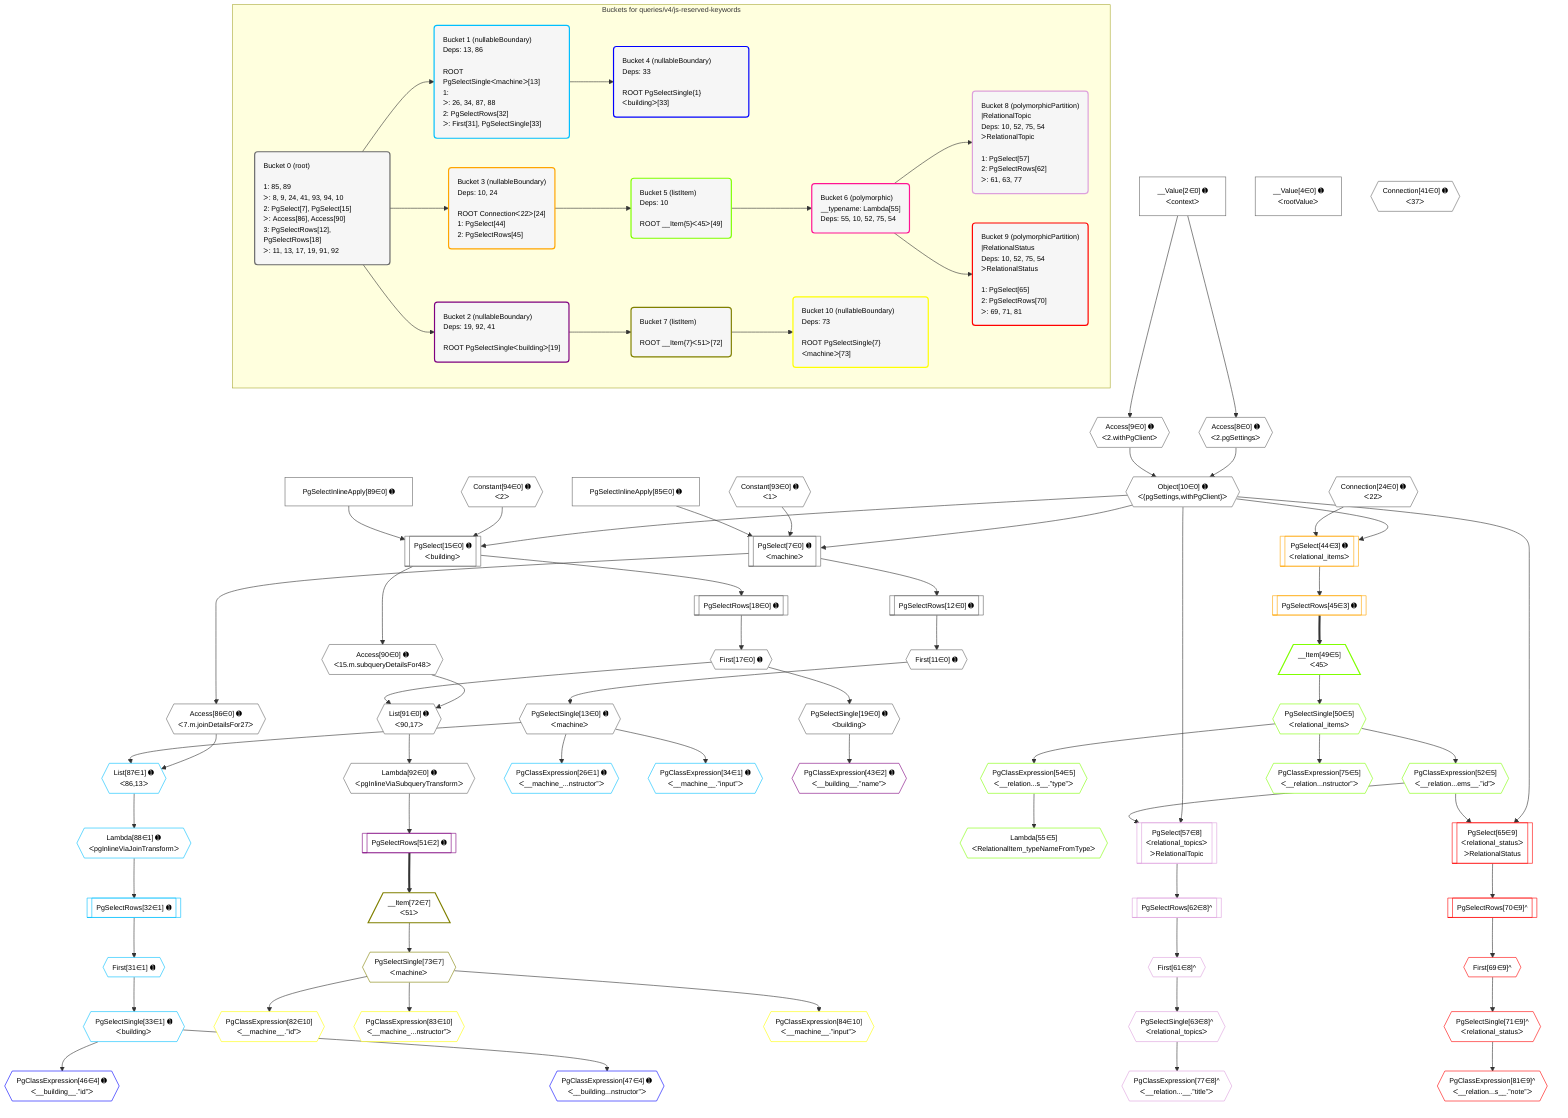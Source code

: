 %%{init: {'themeVariables': { 'fontSize': '12px'}}}%%
graph TD
    classDef path fill:#eee,stroke:#000,color:#000
    classDef plan fill:#fff,stroke-width:1px,color:#000
    classDef itemplan fill:#fff,stroke-width:2px,color:#000
    classDef unbatchedplan fill:#dff,stroke-width:1px,color:#000
    classDef sideeffectplan fill:#fcc,stroke-width:2px,color:#000
    classDef bucket fill:#f6f6f6,color:#000,stroke-width:2px,text-align:left

    subgraph "Buckets for queries/v4/js-reserved-keywords"
    Bucket0("Bucket 0 (root)<br /><br />1: 85, 89<br />ᐳ: 8, 9, 24, 41, 93, 94, 10<br />2: PgSelect[7], PgSelect[15]<br />ᐳ: Access[86], Access[90]<br />3: PgSelectRows[12], PgSelectRows[18]<br />ᐳ: 11, 13, 17, 19, 91, 92"):::bucket
    Bucket1("Bucket 1 (nullableBoundary)<br />Deps: 13, 86<br /><br />ROOT PgSelectSingleᐸmachineᐳ[13]<br />1: <br />ᐳ: 26, 34, 87, 88<br />2: PgSelectRows[32]<br />ᐳ: First[31], PgSelectSingle[33]"):::bucket
    Bucket2("Bucket 2 (nullableBoundary)<br />Deps: 19, 92, 41<br /><br />ROOT PgSelectSingleᐸbuildingᐳ[19]"):::bucket
    Bucket3("Bucket 3 (nullableBoundary)<br />Deps: 10, 24<br /><br />ROOT Connectionᐸ22ᐳ[24]<br />1: PgSelect[44]<br />2: PgSelectRows[45]"):::bucket
    Bucket4("Bucket 4 (nullableBoundary)<br />Deps: 33<br /><br />ROOT PgSelectSingle{1}ᐸbuildingᐳ[33]"):::bucket
    Bucket5("Bucket 5 (listItem)<br />Deps: 10<br /><br />ROOT __Item{5}ᐸ45ᐳ[49]"):::bucket
    Bucket6("Bucket 6 (polymorphic)<br />__typename: Lambda[55]<br />Deps: 55, 10, 52, 75, 54"):::bucket
    Bucket7("Bucket 7 (listItem)<br /><br />ROOT __Item{7}ᐸ51ᐳ[72]"):::bucket
    Bucket8("Bucket 8 (polymorphicPartition)<br />|RelationalTopic<br />Deps: 10, 52, 75, 54<br />ᐳRelationalTopic<br /><br />1: PgSelect[57]<br />2: PgSelectRows[62]<br />ᐳ: 61, 63, 77"):::bucket
    Bucket9("Bucket 9 (polymorphicPartition)<br />|RelationalStatus<br />Deps: 10, 52, 75, 54<br />ᐳRelationalStatus<br /><br />1: PgSelect[65]<br />2: PgSelectRows[70]<br />ᐳ: 69, 71, 81"):::bucket
    Bucket10("Bucket 10 (nullableBoundary)<br />Deps: 73<br /><br />ROOT PgSelectSingle{7}ᐸmachineᐳ[73]"):::bucket
    end
    Bucket0 --> Bucket1 & Bucket2 & Bucket3
    Bucket1 --> Bucket4
    Bucket2 --> Bucket7
    Bucket3 --> Bucket5
    Bucket5 --> Bucket6
    Bucket6 --> Bucket8 & Bucket9
    Bucket7 --> Bucket10

    %% plan dependencies
    PgSelect7[["PgSelect[7∈0] ➊<br />ᐸmachineᐳ"]]:::plan
    Object10{{"Object[10∈0] ➊<br />ᐸ{pgSettings,withPgClient}ᐳ"}}:::plan
    Constant93{{"Constant[93∈0] ➊<br />ᐸ1ᐳ"}}:::plan
    PgSelectInlineApply85["PgSelectInlineApply[85∈0] ➊"]:::plan
    Object10 & Constant93 & PgSelectInlineApply85 --> PgSelect7
    PgSelect15[["PgSelect[15∈0] ➊<br />ᐸbuildingᐳ"]]:::plan
    Constant94{{"Constant[94∈0] ➊<br />ᐸ2ᐳ"}}:::plan
    PgSelectInlineApply89["PgSelectInlineApply[89∈0] ➊"]:::plan
    Object10 & Constant94 & PgSelectInlineApply89 --> PgSelect15
    Access8{{"Access[8∈0] ➊<br />ᐸ2.pgSettingsᐳ"}}:::plan
    Access9{{"Access[9∈0] ➊<br />ᐸ2.withPgClientᐳ"}}:::plan
    Access8 & Access9 --> Object10
    List91{{"List[91∈0] ➊<br />ᐸ90,17ᐳ"}}:::plan
    Access90{{"Access[90∈0] ➊<br />ᐸ15.m.subqueryDetailsFor48ᐳ"}}:::plan
    First17{{"First[17∈0] ➊"}}:::plan
    Access90 & First17 --> List91
    __Value2["__Value[2∈0] ➊<br />ᐸcontextᐳ"]:::plan
    __Value2 --> Access8
    __Value2 --> Access9
    First11{{"First[11∈0] ➊"}}:::plan
    PgSelectRows12[["PgSelectRows[12∈0] ➊"]]:::plan
    PgSelectRows12 --> First11
    PgSelect7 --> PgSelectRows12
    PgSelectSingle13{{"PgSelectSingle[13∈0] ➊<br />ᐸmachineᐳ"}}:::plan
    First11 --> PgSelectSingle13
    PgSelectRows18[["PgSelectRows[18∈0] ➊"]]:::plan
    PgSelectRows18 --> First17
    PgSelect15 --> PgSelectRows18
    PgSelectSingle19{{"PgSelectSingle[19∈0] ➊<br />ᐸbuildingᐳ"}}:::plan
    First17 --> PgSelectSingle19
    Access86{{"Access[86∈0] ➊<br />ᐸ7.m.joinDetailsFor27ᐳ"}}:::plan
    PgSelect7 --> Access86
    PgSelect15 --> Access90
    Lambda92{{"Lambda[92∈0] ➊<br />ᐸpgInlineViaSubqueryTransformᐳ"}}:::plan
    List91 --> Lambda92
    __Value4["__Value[4∈0] ➊<br />ᐸrootValueᐳ"]:::plan
    Connection24{{"Connection[24∈0] ➊<br />ᐸ22ᐳ"}}:::plan
    Connection41{{"Connection[41∈0] ➊<br />ᐸ37ᐳ"}}:::plan
    List87{{"List[87∈1] ➊<br />ᐸ86,13ᐳ"}}:::plan
    Access86 & PgSelectSingle13 --> List87
    PgClassExpression26{{"PgClassExpression[26∈1] ➊<br />ᐸ__machine_...nstructor”ᐳ"}}:::plan
    PgSelectSingle13 --> PgClassExpression26
    First31{{"First[31∈1] ➊"}}:::plan
    PgSelectRows32[["PgSelectRows[32∈1] ➊"]]:::plan
    PgSelectRows32 --> First31
    Lambda88{{"Lambda[88∈1] ➊<br />ᐸpgInlineViaJoinTransformᐳ"}}:::plan
    Lambda88 --> PgSelectRows32
    PgSelectSingle33{{"PgSelectSingle[33∈1] ➊<br />ᐸbuildingᐳ"}}:::plan
    First31 --> PgSelectSingle33
    PgClassExpression34{{"PgClassExpression[34∈1] ➊<br />ᐸ__machine__.”input”ᐳ"}}:::plan
    PgSelectSingle13 --> PgClassExpression34
    List87 --> Lambda88
    PgClassExpression46{{"PgClassExpression[46∈4] ➊<br />ᐸ__building__.”id”ᐳ"}}:::plan
    PgSelectSingle33 --> PgClassExpression46
    PgClassExpression47{{"PgClassExpression[47∈4] ➊<br />ᐸ__building...nstructor”ᐳ"}}:::plan
    PgSelectSingle33 --> PgClassExpression47
    PgClassExpression43{{"PgClassExpression[43∈2] ➊<br />ᐸ__building__.”name”ᐳ"}}:::plan
    PgSelectSingle19 --> PgClassExpression43
    PgSelectRows51[["PgSelectRows[51∈2] ➊"]]:::plan
    Lambda92 --> PgSelectRows51
    __Item72[/"__Item[72∈7]<br />ᐸ51ᐳ"\]:::itemplan
    PgSelectRows51 ==> __Item72
    PgSelectSingle73{{"PgSelectSingle[73∈7]<br />ᐸmachineᐳ"}}:::plan
    __Item72 --> PgSelectSingle73
    PgClassExpression82{{"PgClassExpression[82∈10]<br />ᐸ__machine__.”id”ᐳ"}}:::plan
    PgSelectSingle73 --> PgClassExpression82
    PgClassExpression83{{"PgClassExpression[83∈10]<br />ᐸ__machine_...nstructor”ᐳ"}}:::plan
    PgSelectSingle73 --> PgClassExpression83
    PgClassExpression84{{"PgClassExpression[84∈10]<br />ᐸ__machine__.”input”ᐳ"}}:::plan
    PgSelectSingle73 --> PgClassExpression84
    PgSelect44[["PgSelect[44∈3] ➊<br />ᐸrelational_itemsᐳ"]]:::plan
    Object10 & Connection24 --> PgSelect44
    PgSelectRows45[["PgSelectRows[45∈3] ➊"]]:::plan
    PgSelect44 --> PgSelectRows45
    __Item49[/"__Item[49∈5]<br />ᐸ45ᐳ"\]:::itemplan
    PgSelectRows45 ==> __Item49
    PgSelectSingle50{{"PgSelectSingle[50∈5]<br />ᐸrelational_itemsᐳ"}}:::plan
    __Item49 --> PgSelectSingle50
    PgClassExpression52{{"PgClassExpression[52∈5]<br />ᐸ__relation...ems__.”id”ᐳ"}}:::plan
    PgSelectSingle50 --> PgClassExpression52
    PgClassExpression54{{"PgClassExpression[54∈5]<br />ᐸ__relation...s__.”type”ᐳ"}}:::plan
    PgSelectSingle50 --> PgClassExpression54
    Lambda55{{"Lambda[55∈5]<br />ᐸRelationalItem_typeNameFromTypeᐳ"}}:::plan
    PgClassExpression54 --> Lambda55
    PgClassExpression75{{"PgClassExpression[75∈5]<br />ᐸ__relation...nstructor”ᐳ"}}:::plan
    PgSelectSingle50 --> PgClassExpression75
    PgSelect57[["PgSelect[57∈8]<br />ᐸrelational_topicsᐳ<br />ᐳRelationalTopic"]]:::plan
    Object10 & PgClassExpression52 --> PgSelect57
    First61{{"First[61∈8]^"}}:::plan
    PgSelectRows62[["PgSelectRows[62∈8]^"]]:::plan
    PgSelectRows62 --> First61
    PgSelect57 --> PgSelectRows62
    PgSelectSingle63{{"PgSelectSingle[63∈8]^<br />ᐸrelational_topicsᐳ"}}:::plan
    First61 --> PgSelectSingle63
    PgClassExpression77{{"PgClassExpression[77∈8]^<br />ᐸ__relation...__.”title”ᐳ"}}:::plan
    PgSelectSingle63 --> PgClassExpression77
    PgSelect65[["PgSelect[65∈9]<br />ᐸrelational_statusᐳ<br />ᐳRelationalStatus"]]:::plan
    Object10 & PgClassExpression52 --> PgSelect65
    First69{{"First[69∈9]^"}}:::plan
    PgSelectRows70[["PgSelectRows[70∈9]^"]]:::plan
    PgSelectRows70 --> First69
    PgSelect65 --> PgSelectRows70
    PgSelectSingle71{{"PgSelectSingle[71∈9]^<br />ᐸrelational_statusᐳ"}}:::plan
    First69 --> PgSelectSingle71
    PgClassExpression81{{"PgClassExpression[81∈9]^<br />ᐸ__relation...s__.”note”ᐳ"}}:::plan
    PgSelectSingle71 --> PgClassExpression81

    %% define steps
    classDef bucket0 stroke:#696969
    class Bucket0,__Value2,__Value4,PgSelect7,Access8,Access9,Object10,First11,PgSelectRows12,PgSelectSingle13,PgSelect15,First17,PgSelectRows18,PgSelectSingle19,Connection24,Connection41,PgSelectInlineApply85,Access86,PgSelectInlineApply89,Access90,List91,Lambda92,Constant93,Constant94 bucket0
    classDef bucket1 stroke:#00bfff
    class Bucket1,PgClassExpression26,First31,PgSelectRows32,PgSelectSingle33,PgClassExpression34,List87,Lambda88 bucket1
    classDef bucket2 stroke:#7f007f
    class Bucket2,PgClassExpression43,PgSelectRows51 bucket2
    classDef bucket3 stroke:#ffa500
    class Bucket3,PgSelect44,PgSelectRows45 bucket3
    classDef bucket4 stroke:#0000ff
    class Bucket4,PgClassExpression46,PgClassExpression47 bucket4
    classDef bucket5 stroke:#7fff00
    class Bucket5,__Item49,PgSelectSingle50,PgClassExpression52,PgClassExpression54,Lambda55,PgClassExpression75 bucket5
    classDef bucket6 stroke:#ff1493
    class Bucket6 bucket6
    classDef bucket7 stroke:#808000
    class Bucket7,__Item72,PgSelectSingle73 bucket7
    classDef bucket8 stroke:#dda0dd
    class Bucket8,PgSelect57,First61,PgSelectRows62,PgSelectSingle63,PgClassExpression77 bucket8
    classDef bucket9 stroke:#ff0000
    class Bucket9,PgSelect65,First69,PgSelectRows70,PgSelectSingle71,PgClassExpression81 bucket9
    classDef bucket10 stroke:#ffff00
    class Bucket10,PgClassExpression82,PgClassExpression83,PgClassExpression84 bucket10